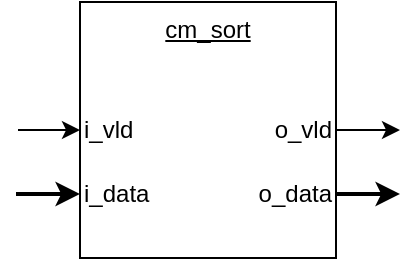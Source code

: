 <mxfile version="21.6.5" type="device">
  <diagram name="Page-1" id="hbk3G82xcq_aO88PHi2Z">
    <mxGraphModel dx="730" dy="419" grid="1" gridSize="8" guides="1" tooltips="1" connect="1" arrows="1" fold="1" page="1" pageScale="1" pageWidth="2560" pageHeight="1440" math="0" shadow="0">
      <root>
        <mxCell id="0" />
        <mxCell id="1" parent="0" />
        <mxCell id="T4b2zqATLYc1FD9dL-10-1" value="cm_sort" style="rounded=0;whiteSpace=wrap;html=1;verticalAlign=top;fontStyle=4" parent="1" vertex="1">
          <mxGeometry x="64" y="32" width="128" height="128" as="geometry" />
        </mxCell>
        <mxCell id="T4b2zqATLYc1FD9dL-10-3" style="edgeStyle=orthogonalEdgeStyle;rounded=0;orthogonalLoop=1;jettySize=auto;html=1;entryX=0;entryY=0.5;entryDx=0;entryDy=0;strokeWidth=1;startArrow=none;startFill=0;" parent="1" target="T4b2zqATLYc1FD9dL-10-4" edge="1">
          <mxGeometry relative="1" as="geometry">
            <mxPoint x="33" y="96" as="sourcePoint" />
          </mxGeometry>
        </mxCell>
        <mxCell id="T4b2zqATLYc1FD9dL-10-4" value="i_vld" style="text;html=1;strokeColor=none;fillColor=none;align=left;verticalAlign=middle;whiteSpace=wrap;rounded=0;" parent="1" vertex="1">
          <mxGeometry x="64" y="80" width="64" height="32" as="geometry" />
        </mxCell>
        <mxCell id="T4b2zqATLYc1FD9dL-10-5" style="edgeStyle=orthogonalEdgeStyle;rounded=0;orthogonalLoop=1;jettySize=auto;html=1;entryX=0;entryY=0.5;entryDx=0;entryDy=0;strokeWidth=2;" parent="1" target="T4b2zqATLYc1FD9dL-10-6" edge="1">
          <mxGeometry relative="1" as="geometry">
            <mxPoint x="32" y="128" as="sourcePoint" />
          </mxGeometry>
        </mxCell>
        <mxCell id="T4b2zqATLYc1FD9dL-10-6" value="i_data" style="text;html=1;strokeColor=none;fillColor=none;align=left;verticalAlign=middle;whiteSpace=wrap;rounded=0;" parent="1" vertex="1">
          <mxGeometry x="64" y="112" width="64" height="32" as="geometry" />
        </mxCell>
        <mxCell id="T4b2zqATLYc1FD9dL-10-7" style="edgeStyle=orthogonalEdgeStyle;rounded=0;orthogonalLoop=1;jettySize=auto;html=1;exitX=1;exitY=0.5;exitDx=0;exitDy=0;strokeWidth=1;startArrow=none;startFill=0;" parent="1" source="T4b2zqATLYc1FD9dL-10-8" edge="1">
          <mxGeometry relative="1" as="geometry">
            <mxPoint x="64" y="95.848" as="sourcePoint" />
            <mxPoint x="224" y="96" as="targetPoint" />
          </mxGeometry>
        </mxCell>
        <mxCell id="T4b2zqATLYc1FD9dL-10-8" value="o_vld" style="text;html=1;strokeColor=none;fillColor=none;align=right;verticalAlign=middle;whiteSpace=wrap;rounded=0;" parent="1" vertex="1">
          <mxGeometry x="128" y="80" width="64" height="32" as="geometry" />
        </mxCell>
        <mxCell id="T4b2zqATLYc1FD9dL-10-9" style="edgeStyle=orthogonalEdgeStyle;rounded=0;orthogonalLoop=1;jettySize=auto;html=1;exitX=1;exitY=0.5;exitDx=0;exitDy=0;strokeWidth=2;" parent="1" source="T4b2zqATLYc1FD9dL-10-10" edge="1">
          <mxGeometry relative="1" as="geometry">
            <mxPoint x="224" y="128" as="targetPoint" />
          </mxGeometry>
        </mxCell>
        <mxCell id="T4b2zqATLYc1FD9dL-10-10" value="o_data" style="text;html=1;strokeColor=none;fillColor=none;align=right;verticalAlign=middle;whiteSpace=wrap;rounded=0;" parent="1" vertex="1">
          <mxGeometry x="128" y="112" width="64" height="32" as="geometry" />
        </mxCell>
      </root>
    </mxGraphModel>
  </diagram>
</mxfile>
